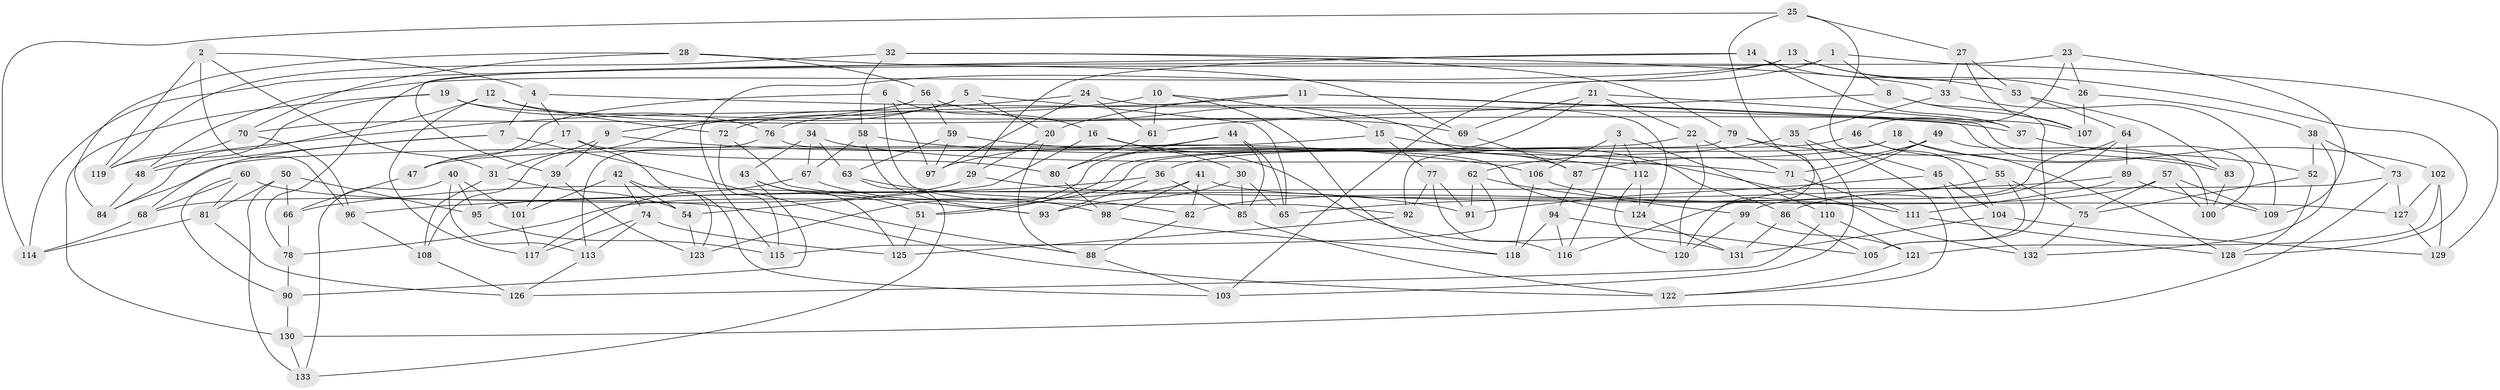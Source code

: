 // Generated by graph-tools (version 1.1) at 2025/50/03/09/25 03:50:54]
// undirected, 133 vertices, 266 edges
graph export_dot {
graph [start="1"]
  node [color=gray90,style=filled];
  1;
  2;
  3;
  4;
  5;
  6;
  7;
  8;
  9;
  10;
  11;
  12;
  13;
  14;
  15;
  16;
  17;
  18;
  19;
  20;
  21;
  22;
  23;
  24;
  25;
  26;
  27;
  28;
  29;
  30;
  31;
  32;
  33;
  34;
  35;
  36;
  37;
  38;
  39;
  40;
  41;
  42;
  43;
  44;
  45;
  46;
  47;
  48;
  49;
  50;
  51;
  52;
  53;
  54;
  55;
  56;
  57;
  58;
  59;
  60;
  61;
  62;
  63;
  64;
  65;
  66;
  67;
  68;
  69;
  70;
  71;
  72;
  73;
  74;
  75;
  76;
  77;
  78;
  79;
  80;
  81;
  82;
  83;
  84;
  85;
  86;
  87;
  88;
  89;
  90;
  91;
  92;
  93;
  94;
  95;
  96;
  97;
  98;
  99;
  100;
  101;
  102;
  103;
  104;
  105;
  106;
  107;
  108;
  109;
  110;
  111;
  112;
  113;
  114;
  115;
  116;
  117;
  118;
  119;
  120;
  121;
  122;
  123;
  124;
  125;
  126;
  127;
  128;
  129;
  130;
  131;
  132;
  133;
  1 -- 8;
  1 -- 103;
  1 -- 39;
  1 -- 129;
  2 -- 96;
  2 -- 4;
  2 -- 119;
  2 -- 31;
  3 -- 106;
  3 -- 112;
  3 -- 110;
  3 -- 116;
  4 -- 37;
  4 -- 7;
  4 -- 17;
  5 -- 65;
  5 -- 20;
  5 -- 9;
  5 -- 72;
  6 -- 97;
  6 -- 47;
  6 -- 16;
  6 -- 92;
  7 -- 88;
  7 -- 68;
  7 -- 48;
  8 -- 61;
  8 -- 107;
  8 -- 105;
  9 -- 31;
  9 -- 106;
  9 -- 39;
  10 -- 108;
  10 -- 118;
  10 -- 61;
  10 -- 15;
  11 -- 100;
  11 -- 76;
  11 -- 20;
  11 -- 83;
  12 -- 84;
  12 -- 69;
  12 -- 72;
  12 -- 117;
  13 -- 48;
  13 -- 26;
  13 -- 115;
  13 -- 128;
  14 -- 29;
  14 -- 53;
  14 -- 114;
  14 -- 37;
  15 -- 77;
  15 -- 86;
  15 -- 84;
  16 -- 30;
  16 -- 131;
  16 -- 54;
  17 -- 103;
  17 -- 80;
  17 -- 47;
  18 -- 51;
  18 -- 128;
  18 -- 102;
  18 -- 36;
  19 -- 130;
  19 -- 48;
  19 -- 76;
  19 -- 107;
  20 -- 88;
  20 -- 29;
  21 -- 123;
  21 -- 37;
  21 -- 22;
  21 -- 69;
  22 -- 47;
  22 -- 71;
  22 -- 120;
  23 -- 46;
  23 -- 78;
  23 -- 109;
  23 -- 26;
  24 -- 61;
  24 -- 97;
  24 -- 124;
  24 -- 119;
  25 -- 27;
  25 -- 114;
  25 -- 45;
  25 -- 120;
  26 -- 107;
  26 -- 38;
  27 -- 33;
  27 -- 107;
  27 -- 53;
  28 -- 56;
  28 -- 84;
  28 -- 70;
  28 -- 69;
  29 -- 91;
  29 -- 68;
  30 -- 93;
  30 -- 85;
  30 -- 65;
  31 -- 108;
  31 -- 54;
  32 -- 33;
  32 -- 58;
  32 -- 119;
  32 -- 79;
  33 -- 35;
  33 -- 109;
  34 -- 63;
  34 -- 43;
  34 -- 67;
  34 -- 71;
  35 -- 62;
  35 -- 103;
  35 -- 122;
  36 -- 93;
  36 -- 66;
  36 -- 85;
  37 -- 52;
  38 -- 132;
  38 -- 52;
  38 -- 73;
  39 -- 123;
  39 -- 101;
  40 -- 101;
  40 -- 95;
  40 -- 133;
  40 -- 113;
  41 -- 78;
  41 -- 98;
  41 -- 127;
  41 -- 82;
  42 -- 54;
  42 -- 101;
  42 -- 74;
  42 -- 123;
  43 -- 51;
  43 -- 90;
  43 -- 125;
  44 -- 85;
  44 -- 80;
  44 -- 97;
  44 -- 65;
  45 -- 132;
  45 -- 104;
  45 -- 91;
  46 -- 104;
  46 -- 55;
  46 -- 51;
  47 -- 66;
  48 -- 84;
  49 -- 100;
  49 -- 71;
  49 -- 87;
  49 -- 116;
  50 -- 66;
  50 -- 95;
  50 -- 81;
  50 -- 133;
  51 -- 125;
  52 -- 128;
  52 -- 75;
  53 -- 83;
  53 -- 64;
  54 -- 123;
  55 -- 75;
  55 -- 105;
  55 -- 65;
  56 -- 59;
  56 -- 70;
  56 -- 87;
  57 -- 75;
  57 -- 82;
  57 -- 100;
  57 -- 109;
  58 -- 67;
  58 -- 93;
  58 -- 112;
  59 -- 132;
  59 -- 97;
  59 -- 63;
  60 -- 90;
  60 -- 122;
  60 -- 81;
  60 -- 68;
  61 -- 80;
  62 -- 115;
  62 -- 99;
  62 -- 91;
  63 -- 133;
  63 -- 82;
  64 -- 99;
  64 -- 89;
  64 -- 86;
  66 -- 78;
  67 -- 98;
  67 -- 117;
  68 -- 114;
  69 -- 87;
  70 -- 96;
  70 -- 119;
  71 -- 111;
  72 -- 93;
  72 -- 115;
  73 -- 127;
  73 -- 130;
  73 -- 95;
  74 -- 125;
  74 -- 117;
  74 -- 113;
  75 -- 132;
  76 -- 124;
  76 -- 113;
  77 -- 91;
  77 -- 92;
  77 -- 116;
  78 -- 90;
  79 -- 83;
  79 -- 92;
  79 -- 110;
  80 -- 98;
  81 -- 126;
  81 -- 114;
  82 -- 88;
  83 -- 100;
  85 -- 122;
  86 -- 105;
  86 -- 131;
  87 -- 94;
  88 -- 103;
  89 -- 111;
  89 -- 109;
  89 -- 96;
  90 -- 130;
  92 -- 125;
  94 -- 116;
  94 -- 105;
  94 -- 118;
  95 -- 115;
  96 -- 108;
  98 -- 118;
  99 -- 121;
  99 -- 120;
  101 -- 117;
  102 -- 127;
  102 -- 121;
  102 -- 129;
  104 -- 131;
  104 -- 129;
  106 -- 118;
  106 -- 111;
  108 -- 126;
  110 -- 121;
  110 -- 126;
  111 -- 128;
  112 -- 124;
  112 -- 120;
  113 -- 126;
  121 -- 122;
  124 -- 131;
  127 -- 129;
  130 -- 133;
}
